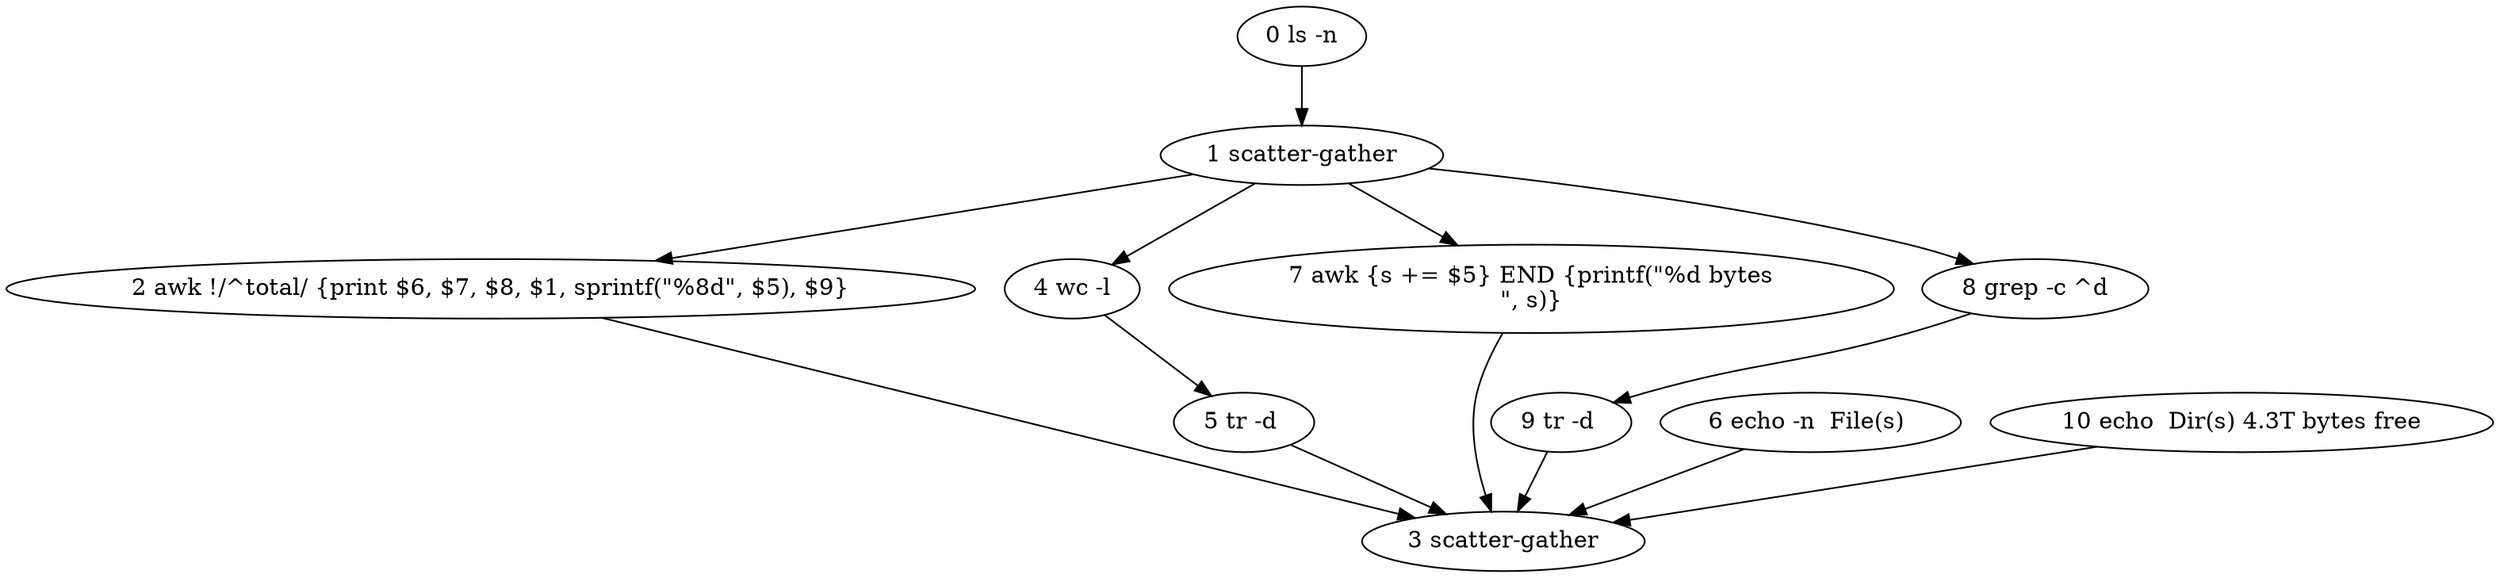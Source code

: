 digraph {
	n0 [label="0 ls -n"];
	n0 -> n1;
	n1 [label="1 scatter-gather"];
	n1 -> n2;
	n1 -> n4;
	n1 -> n7;
	n1 -> n8;
	n2 [label="2 awk !/^total/ {print $6, $7, $8, $1, sprintf(\"%8d\", $5), $9}"];
	n2 -> n3;
	n3 [label="3 scatter-gather"];
	n4 [label="4 wc -l"];
	n4 -> n5;
	n5 [label="5 tr -d \n"];
	n5 -> n3;
	n6 [label="6 echo -n  File(s) "];
	n6 -> n3;
	n7 [label="7 awk {s += $5} END {printf(\"%d bytes\n\", s)}"];
	n7 -> n3;
	n8 [label="8 grep -c ^d"];
	n8 -> n9;
	n9 [label="9 tr -d \n"];
	n9 -> n3;
	n10 [label="10 echo  Dir(s) 4.3T bytes free"];
	n10 -> n3;
}
